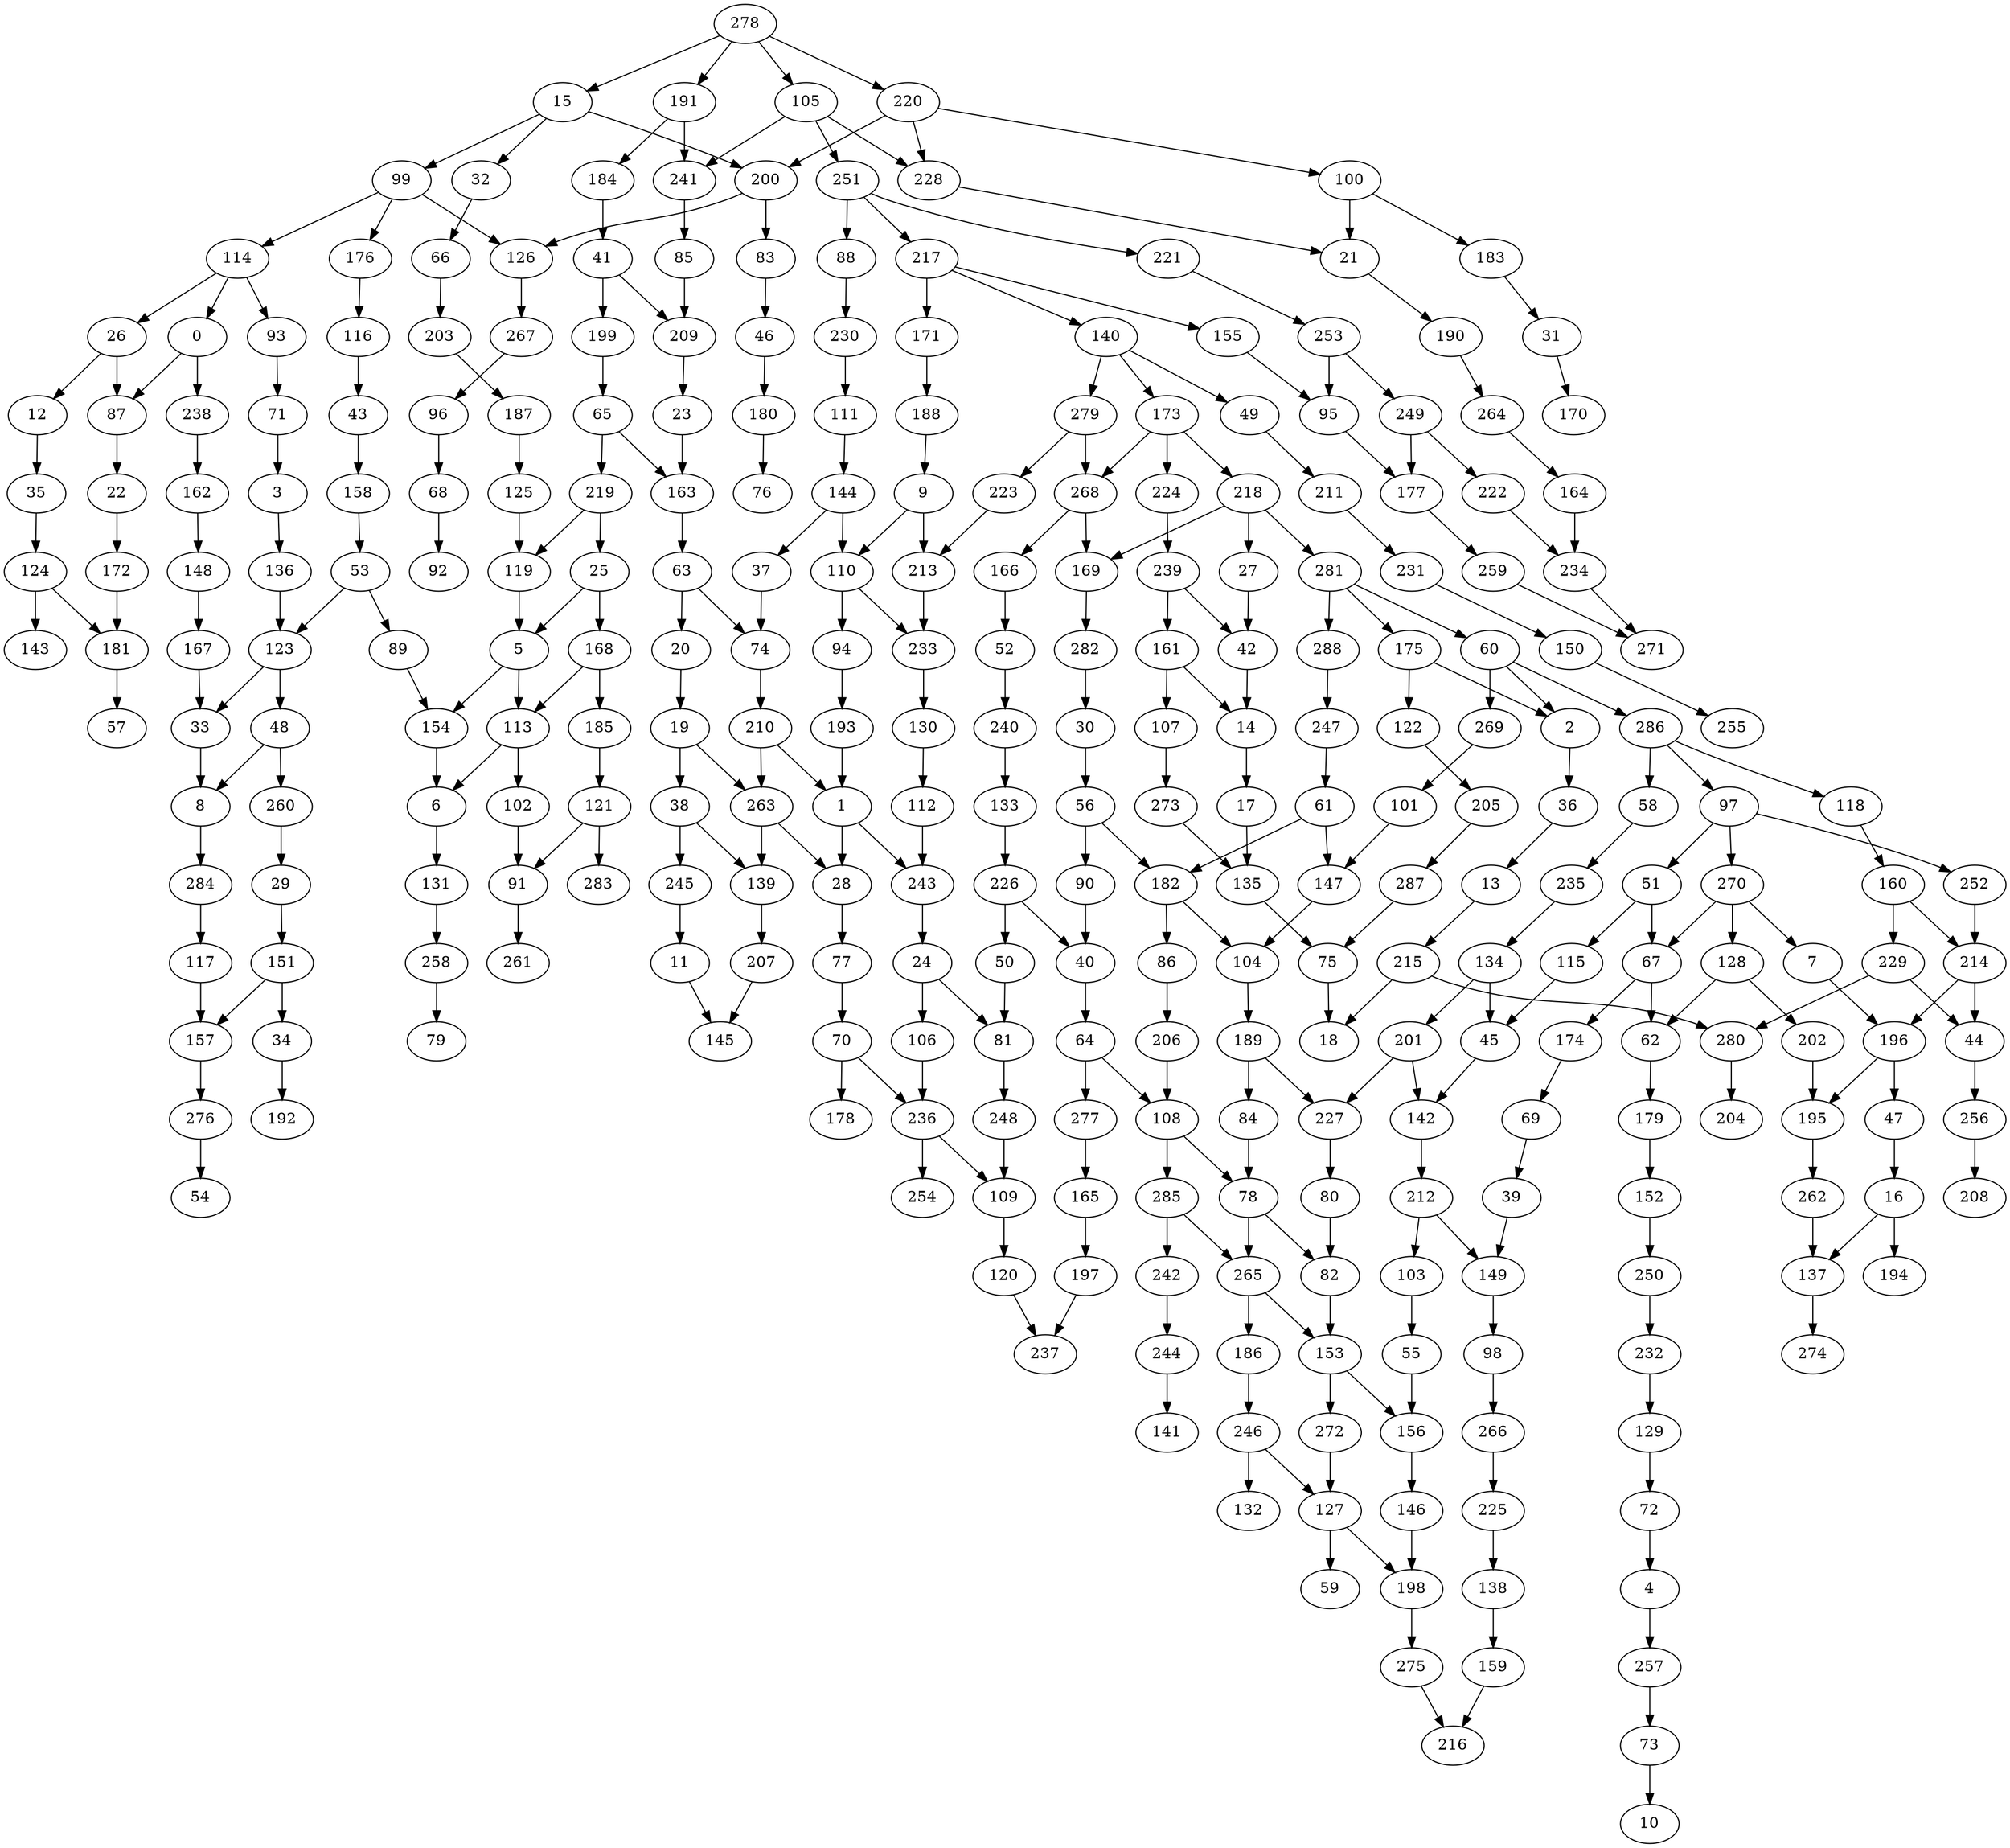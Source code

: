 strict digraph "" {
	0 -> 87;
	0 -> 238;
	1 -> 28;
	1 -> 243;
	2 -> 36;
	3 -> 136;
	4 -> 257;
	5 -> 113;
	5 -> 154;
	6 -> 131;
	7 -> 196;
	8 -> 284;
	9 -> 110;
	9 -> 213;
	11 -> 145;
	12 -> 35;
	13 -> 215;
	14 -> 17;
	15 -> 32;
	15 -> 99;
	15 -> 200;
	16 -> 137;
	16 -> 194;
	17 -> 135;
	19 -> 38;
	19 -> 263;
	20 -> 19;
	21 -> 190;
	22 -> 172;
	23 -> 163;
	24 -> 81;
	24 -> 106;
	25 -> 5;
	25 -> 168;
	26 -> 12;
	26 -> 87;
	27 -> 42;
	28 -> 77;
	29 -> 151;
	30 -> 56;
	31 -> 170;
	32 -> 66;
	33 -> 8;
	34 -> 192;
	35 -> 124;
	36 -> 13;
	37 -> 74;
	38 -> 139;
	38 -> 245;
	39 -> 149;
	40 -> 64;
	41 -> 199;
	41 -> 209;
	42 -> 14;
	43 -> 158;
	44 -> 256;
	45 -> 142;
	46 -> 180;
	47 -> 16;
	48 -> 8;
	48 -> 260;
	49 -> 211;
	50 -> 81;
	51 -> 67;
	51 -> 115;
	52 -> 240;
	53 -> 89;
	53 -> 123;
	55 -> 156;
	56 -> 90;
	56 -> 182;
	58 -> 235;
	60 -> 2;
	60 -> 269;
	60 -> 286;
	61 -> 147;
	61 -> 182;
	62 -> 179;
	63 -> 20;
	63 -> 74;
	64 -> 108;
	64 -> 277;
	65 -> 163;
	65 -> 219;
	66 -> 203;
	67 -> 62;
	67 -> 174;
	68 -> 92;
	69 -> 39;
	70 -> 178;
	70 -> 236;
	71 -> 3;
	72 -> 4;
	73 -> 10;
	74 -> 210;
	75 -> 18;
	77 -> 70;
	78 -> 82;
	78 -> 265;
	80 -> 82;
	81 -> 248;
	82 -> 153;
	83 -> 46;
	84 -> 78;
	85 -> 209;
	86 -> 206;
	87 -> 22;
	88 -> 230;
	89 -> 154;
	90 -> 40;
	91 -> 261;
	93 -> 71;
	94 -> 193;
	95 -> 177;
	96 -> 68;
	97 -> 51;
	97 -> 252;
	97 -> 270;
	98 -> 266;
	99 -> 114;
	99 -> 126;
	99 -> 176;
	100 -> 21;
	100 -> 183;
	101 -> 147;
	102 -> 91;
	103 -> 55;
	104 -> 189;
	105 -> 228;
	105 -> 241;
	105 -> 251;
	106 -> 236;
	107 -> 273;
	108 -> 78;
	108 -> 285;
	109 -> 120;
	110 -> 94;
	110 -> 233;
	111 -> 144;
	112 -> 243;
	113 -> 6;
	113 -> 102;
	114 -> 0;
	114 -> 26;
	114 -> 93;
	115 -> 45;
	116 -> 43;
	117 -> 157;
	118 -> 160;
	119 -> 5;
	120 -> 237;
	121 -> 91;
	121 -> 283;
	122 -> 205;
	123 -> 33;
	123 -> 48;
	124 -> 143;
	124 -> 181;
	125 -> 119;
	126 -> 267;
	127 -> 59;
	127 -> 198;
	128 -> 62;
	128 -> 202;
	129 -> 72;
	130 -> 112;
	131 -> 258;
	133 -> 226;
	134 -> 45;
	134 -> 201;
	135 -> 75;
	136 -> 123;
	137 -> 274;
	138 -> 159;
	139 -> 207;
	140 -> 49;
	140 -> 173;
	140 -> 279;
	142 -> 212;
	144 -> 37;
	144 -> 110;
	146 -> 198;
	147 -> 104;
	148 -> 167;
	149 -> 98;
	150 -> 255;
	151 -> 34;
	151 -> 157;
	152 -> 250;
	153 -> 156;
	153 -> 272;
	154 -> 6;
	155 -> 95;
	156 -> 146;
	157 -> 276;
	158 -> 53;
	159 -> 216;
	160 -> 214;
	160 -> 229;
	161 -> 14;
	161 -> 107;
	162 -> 148;
	163 -> 63;
	164 -> 234;
	165 -> 197;
	166 -> 52;
	167 -> 33;
	168 -> 113;
	168 -> 185;
	169 -> 282;
	171 -> 188;
	172 -> 181;
	173 -> 218;
	173 -> 224;
	173 -> 268;
	174 -> 69;
	175 -> 2;
	175 -> 122;
	176 -> 116;
	177 -> 259;
	179 -> 152;
	180 -> 76;
	181 -> 57;
	182 -> 86;
	182 -> 104;
	183 -> 31;
	184 -> 41;
	185 -> 121;
	186 -> 246;
	187 -> 125;
	188 -> 9;
	189 -> 84;
	189 -> 227;
	190 -> 264;
	191 -> 184;
	191 -> 241;
	193 -> 1;
	195 -> 262;
	196 -> 47;
	196 -> 195;
	197 -> 237;
	198 -> 275;
	199 -> 65;
	200 -> 83;
	200 -> 126;
	201 -> 142;
	201 -> 227;
	202 -> 195;
	203 -> 187;
	205 -> 287;
	206 -> 108;
	207 -> 145;
	209 -> 23;
	210 -> 1;
	210 -> 263;
	211 -> 231;
	212 -> 103;
	212 -> 149;
	213 -> 233;
	214 -> 44;
	214 -> 196;
	215 -> 18;
	215 -> 280;
	217 -> 140;
	217 -> 155;
	217 -> 171;
	218 -> 27;
	218 -> 169;
	218 -> 281;
	219 -> 25;
	219 -> 119;
	220 -> 100;
	220 -> 200;
	220 -> 228;
	221 -> 253;
	222 -> 234;
	223 -> 213;
	224 -> 239;
	225 -> 138;
	226 -> 40;
	226 -> 50;
	227 -> 80;
	228 -> 21;
	229 -> 44;
	229 -> 280;
	230 -> 111;
	231 -> 150;
	232 -> 129;
	233 -> 130;
	234 -> 271;
	235 -> 134;
	236 -> 109;
	236 -> 254;
	238 -> 162;
	239 -> 42;
	239 -> 161;
	240 -> 133;
	241 -> 85;
	242 -> 244;
	243 -> 24;
	244 -> 141;
	245 -> 11;
	246 -> 127;
	246 -> 132;
	247 -> 61;
	248 -> 109;
	249 -> 177;
	249 -> 222;
	250 -> 232;
	251 -> 88;
	251 -> 217;
	251 -> 221;
	252 -> 214;
	253 -> 95;
	253 -> 249;
	256 -> 208;
	257 -> 73;
	258 -> 79;
	259 -> 271;
	260 -> 29;
	262 -> 137;
	263 -> 28;
	263 -> 139;
	264 -> 164;
	265 -> 153;
	265 -> 186;
	266 -> 225;
	267 -> 96;
	268 -> 166;
	268 -> 169;
	269 -> 101;
	270 -> 7;
	270 -> 67;
	270 -> 128;
	272 -> 127;
	273 -> 135;
	275 -> 216;
	276 -> 54;
	277 -> 165;
	278 -> 15;
	278 -> 105;
	278 -> 191;
	278 -> 220;
	279 -> 223;
	279 -> 268;
	280 -> 204;
	281 -> 60;
	281 -> 175;
	281 -> 288;
	282 -> 30;
	284 -> 117;
	285 -> 242;
	285 -> 265;
	286 -> 58;
	286 -> 97;
	286 -> 118;
	287 -> 75;
	288 -> 247;
}
